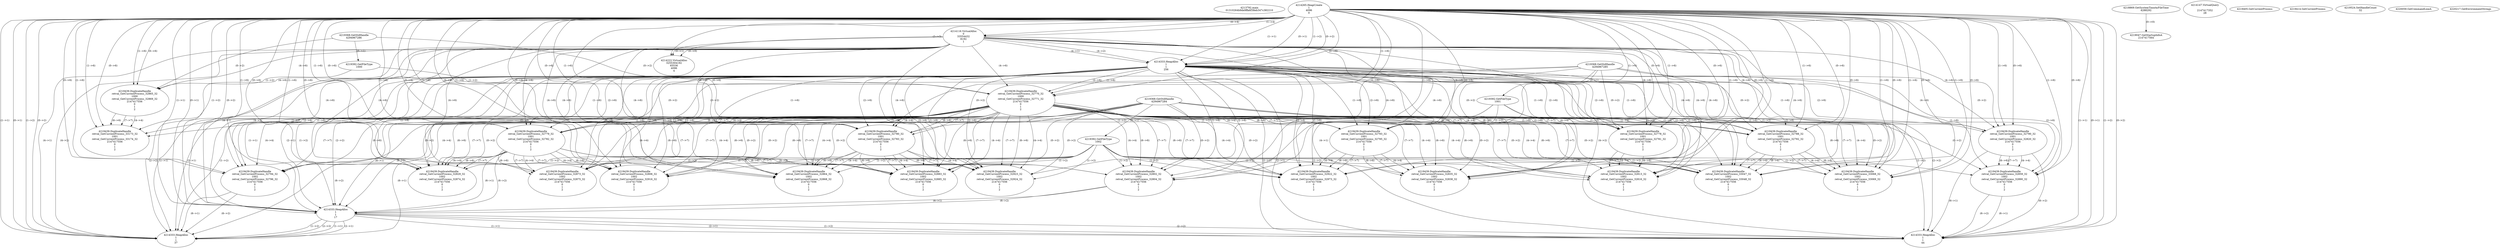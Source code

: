 // Global SCDG with merge call
digraph {
	0 [label="4213792.main
01310264b9de9ffa6f38eb347c382210"]
	1 [label="4214265.HeapCreate
1
4096
0"]
	2 [label="4218869.GetSystemTimeAsFileTime
4288292"]
	3 [label="4214116.VirtualAlloc
0
33554432
8192
1"]
	1 -> 3 [label="(1-->4)"]
	1 -> 3 [label="(0-->4)"]
	4 [label="4214147.VirtualQuery

2147417352
28"]
	5 [label="4214222.VirtualAlloc
3255304192
65536
4096
4"]
	3 -> 5 [label="(0-->1)"]
	1 -> 5 [label="(2-->3)"]
	3 -> 5 [label="(0-->0)"]
	6 [label="4219047.GetStartupInfoA
2147417564"]
	2 -> 6 [label="(0-->0)"]
	7 [label="4219368.GetStdHandle
4294967286"]
	8 [label="4219392.GetFileType
1000"]
	7 -> 8 [label="(0-->1)"]
	9 [label="4219405.GetCurrentProcess
"]
	10 [label="4219414.GetCurrentProcess
"]
	11 [label="4219439.DuplicateHandle
retval_GetCurrentProcess_32865_32
1000
retval_GetCurrentProcess_32869_32
2147417556
0
1
2"]
	7 -> 11 [label="(0-->2)"]
	8 -> 11 [label="(1-->2)"]
	1 -> 11 [label="(1-->6)"]
	1 -> 11 [label="(0-->6)"]
	3 -> 11 [label="(4-->6)"]
	12 [label="4219368.GetStdHandle
4294967285"]
	13 [label="4219392.GetFileType
1001"]
	12 -> 13 [label="(0-->1)"]
	14 [label="4219439.DuplicateHandle
retval_GetCurrentProcess_33173_32
1001
retval_GetCurrentProcess_33174_32
2147417556
0
1
2"]
	12 -> 14 [label="(0-->2)"]
	13 -> 14 [label="(1-->2)"]
	11 -> 14 [label="(4-->4)"]
	1 -> 14 [label="(1-->6)"]
	1 -> 14 [label="(0-->6)"]
	3 -> 14 [label="(4-->6)"]
	11 -> 14 [label="(6-->6)"]
	11 -> 14 [label="(7-->7)"]
	15 [label="4219368.GetStdHandle
4294967284"]
	16 [label="4219392.GetFileType
1002"]
	15 -> 16 [label="(0-->1)"]
	17 [label="4214333.HeapAlloc
1
1
256"]
	1 -> 17 [label="(1-->1)"]
	1 -> 17 [label="(0-->1)"]
	3 -> 17 [label="(4-->1)"]
	1 -> 17 [label="(1-->2)"]
	1 -> 17 [label="(0-->2)"]
	3 -> 17 [label="(4-->2)"]
	18 [label="4219439.DuplicateHandle
retval_GetCurrentProcess_32770_32
1000
retval_GetCurrentProcess_32771_32
2147417556
0
1
2"]
	7 -> 18 [label="(0-->2)"]
	8 -> 18 [label="(1-->2)"]
	1 -> 18 [label="(1-->6)"]
	1 -> 18 [label="(0-->6)"]
	3 -> 18 [label="(4-->6)"]
	17 -> 18 [label="(1-->6)"]
	17 -> 18 [label="(2-->6)"]
	19 [label="4219439.DuplicateHandle
retval_GetCurrentProcess_32779_32
1001
retval_GetCurrentProcess_32782_32
2147417556
0
1
2"]
	12 -> 19 [label="(0-->2)"]
	13 -> 19 [label="(1-->2)"]
	18 -> 19 [label="(4-->4)"]
	1 -> 19 [label="(1-->6)"]
	1 -> 19 [label="(0-->6)"]
	3 -> 19 [label="(4-->6)"]
	17 -> 19 [label="(1-->6)"]
	17 -> 19 [label="(2-->6)"]
	18 -> 19 [label="(6-->6)"]
	18 -> 19 [label="(7-->7)"]
	20 [label="4219439.DuplicateHandle
retval_GetCurrentProcess_32802_32
1002
retval_GetCurrentProcess_32804_32
2147417556
0
1
2"]
	15 -> 20 [label="(0-->2)"]
	16 -> 20 [label="(1-->2)"]
	18 -> 20 [label="(4-->4)"]
	19 -> 20 [label="(4-->4)"]
	1 -> 20 [label="(1-->6)"]
	1 -> 20 [label="(0-->6)"]
	3 -> 20 [label="(4-->6)"]
	17 -> 20 [label="(1-->6)"]
	17 -> 20 [label="(2-->6)"]
	18 -> 20 [label="(6-->6)"]
	19 -> 20 [label="(6-->6)"]
	18 -> 20 [label="(7-->7)"]
	19 -> 20 [label="(7-->7)"]
	21 [label="4219524.SetHandleCount
32"]
	22 [label="4220059.GetCommandLineA
"]
	23 [label="4214333.HeapAlloc
1
1
17"]
	1 -> 23 [label="(1-->1)"]
	1 -> 23 [label="(0-->1)"]
	3 -> 23 [label="(4-->1)"]
	17 -> 23 [label="(1-->1)"]
	17 -> 23 [label="(2-->1)"]
	18 -> 23 [label="(6-->1)"]
	19 -> 23 [label="(6-->1)"]
	20 -> 23 [label="(6-->1)"]
	1 -> 23 [label="(1-->2)"]
	1 -> 23 [label="(0-->2)"]
	3 -> 23 [label="(4-->2)"]
	17 -> 23 [label="(1-->2)"]
	17 -> 23 [label="(2-->2)"]
	18 -> 23 [label="(6-->2)"]
	19 -> 23 [label="(6-->2)"]
	20 -> 23 [label="(6-->2)"]
	24 [label="4220217.GetEnvironmentStrings
"]
	25 [label="4219439.DuplicateHandle
retval_GetCurrentProcess_32794_32
1002
retval_GetCurrentProcess_32796_32
2147417556
0
1
2"]
	15 -> 25 [label="(0-->2)"]
	16 -> 25 [label="(1-->2)"]
	18 -> 25 [label="(4-->4)"]
	1 -> 25 [label="(1-->6)"]
	1 -> 25 [label="(0-->6)"]
	3 -> 25 [label="(4-->6)"]
	17 -> 25 [label="(1-->6)"]
	17 -> 25 [label="(2-->6)"]
	18 -> 25 [label="(6-->6)"]
	18 -> 25 [label="(7-->7)"]
	26 [label="4214333.HeapAlloc
1
1
37"]
	1 -> 26 [label="(1-->1)"]
	1 -> 26 [label="(0-->1)"]
	3 -> 26 [label="(4-->1)"]
	17 -> 26 [label="(1-->1)"]
	17 -> 26 [label="(2-->1)"]
	18 -> 26 [label="(6-->1)"]
	23 -> 26 [label="(1-->1)"]
	23 -> 26 [label="(2-->1)"]
	25 -> 26 [label="(6-->1)"]
	1 -> 26 [label="(1-->2)"]
	1 -> 26 [label="(0-->2)"]
	3 -> 26 [label="(4-->2)"]
	17 -> 26 [label="(1-->2)"]
	17 -> 26 [label="(2-->2)"]
	18 -> 26 [label="(6-->2)"]
	23 -> 26 [label="(1-->2)"]
	23 -> 26 [label="(2-->2)"]
	25 -> 26 [label="(6-->2)"]
	27 [label="4219439.DuplicateHandle
retval_GetCurrentProcess_32780_32
1001
retval_GetCurrentProcess_32783_32
2147417556
0
1
2"]
	12 -> 27 [label="(0-->2)"]
	13 -> 27 [label="(1-->2)"]
	18 -> 27 [label="(4-->4)"]
	1 -> 27 [label="(1-->6)"]
	1 -> 27 [label="(0-->6)"]
	3 -> 27 [label="(4-->6)"]
	17 -> 27 [label="(1-->6)"]
	17 -> 27 [label="(2-->6)"]
	18 -> 27 [label="(6-->6)"]
	18 -> 27 [label="(7-->7)"]
	28 [label="4219439.DuplicateHandle
retval_GetCurrentProcess_32864_32
1002
retval_GetCurrentProcess_32868_32
2147417556
0
1
2"]
	15 -> 28 [label="(0-->2)"]
	16 -> 28 [label="(1-->2)"]
	18 -> 28 [label="(4-->4)"]
	27 -> 28 [label="(4-->4)"]
	1 -> 28 [label="(1-->6)"]
	1 -> 28 [label="(0-->6)"]
	3 -> 28 [label="(4-->6)"]
	17 -> 28 [label="(1-->6)"]
	17 -> 28 [label="(2-->6)"]
	18 -> 28 [label="(6-->6)"]
	27 -> 28 [label="(6-->6)"]
	18 -> 28 [label="(7-->7)"]
	27 -> 28 [label="(7-->7)"]
	29 [label="4219439.DuplicateHandle
retval_GetCurrentProcess_32806_32
1002
retval_GetCurrentProcess_32916_32
2147417556
0
1
2"]
	15 -> 29 [label="(0-->2)"]
	16 -> 29 [label="(1-->2)"]
	18 -> 29 [label="(4-->4)"]
	19 -> 29 [label="(4-->4)"]
	1 -> 29 [label="(1-->6)"]
	1 -> 29 [label="(0-->6)"]
	3 -> 29 [label="(4-->6)"]
	17 -> 29 [label="(1-->6)"]
	17 -> 29 [label="(2-->6)"]
	18 -> 29 [label="(6-->6)"]
	19 -> 29 [label="(6-->6)"]
	18 -> 29 [label="(7-->7)"]
	19 -> 29 [label="(7-->7)"]
	30 [label="4219439.DuplicateHandle
retval_GetCurrentProcess_32790_32
1001
retval_GetCurrentProcess_32820_32
2147417556
0
1
2"]
	12 -> 30 [label="(0-->2)"]
	13 -> 30 [label="(1-->2)"]
	1 -> 30 [label="(1-->6)"]
	1 -> 30 [label="(0-->6)"]
	3 -> 30 [label="(4-->6)"]
	17 -> 30 [label="(1-->6)"]
	17 -> 30 [label="(2-->6)"]
	31 [label="4219439.DuplicateHandle
retval_GetCurrentProcess_32859_32
1002
retval_GetCurrentProcess_32890_32
2147417556
0
1
2"]
	15 -> 31 [label="(0-->2)"]
	16 -> 31 [label="(1-->2)"]
	30 -> 31 [label="(4-->4)"]
	1 -> 31 [label="(1-->6)"]
	1 -> 31 [label="(0-->6)"]
	3 -> 31 [label="(4-->6)"]
	17 -> 31 [label="(1-->6)"]
	17 -> 31 [label="(2-->6)"]
	30 -> 31 [label="(6-->6)"]
	30 -> 31 [label="(7-->7)"]
	32 [label="4214333.HeapAlloc
1
1
44"]
	1 -> 32 [label="(1-->1)"]
	1 -> 32 [label="(0-->1)"]
	3 -> 32 [label="(4-->1)"]
	17 -> 32 [label="(1-->1)"]
	17 -> 32 [label="(2-->1)"]
	23 -> 32 [label="(1-->1)"]
	23 -> 32 [label="(2-->1)"]
	30 -> 32 [label="(6-->1)"]
	31 -> 32 [label="(6-->1)"]
	1 -> 32 [label="(1-->2)"]
	1 -> 32 [label="(0-->2)"]
	3 -> 32 [label="(4-->2)"]
	17 -> 32 [label="(1-->2)"]
	17 -> 32 [label="(2-->2)"]
	23 -> 32 [label="(1-->2)"]
	23 -> 32 [label="(2-->2)"]
	30 -> 32 [label="(6-->2)"]
	31 -> 32 [label="(6-->2)"]
	33 [label="4219439.DuplicateHandle
retval_GetCurrentProcess_32778_32
1001
retval_GetCurrentProcess_32781_32
2147417556
0
1
2"]
	12 -> 33 [label="(0-->2)"]
	13 -> 33 [label="(1-->2)"]
	18 -> 33 [label="(4-->4)"]
	1 -> 33 [label="(1-->6)"]
	1 -> 33 [label="(0-->6)"]
	3 -> 33 [label="(4-->6)"]
	17 -> 33 [label="(1-->6)"]
	17 -> 33 [label="(2-->6)"]
	18 -> 33 [label="(6-->6)"]
	18 -> 33 [label="(7-->7)"]
	34 [label="4219439.DuplicateHandle
retval_GetCurrentProcess_32813_32
1002
retval_GetCurrentProcess_32816_32
2147417556
0
1
2"]
	15 -> 34 [label="(0-->2)"]
	16 -> 34 [label="(1-->2)"]
	18 -> 34 [label="(4-->4)"]
	33 -> 34 [label="(4-->4)"]
	1 -> 34 [label="(1-->6)"]
	1 -> 34 [label="(0-->6)"]
	3 -> 34 [label="(4-->6)"]
	17 -> 34 [label="(1-->6)"]
	17 -> 34 [label="(2-->6)"]
	18 -> 34 [label="(6-->6)"]
	33 -> 34 [label="(6-->6)"]
	18 -> 34 [label="(7-->7)"]
	33 -> 34 [label="(7-->7)"]
	35 [label="4219439.DuplicateHandle
retval_GetCurrentProcess_32829_32
1002
retval_GetCurrentProcess_32874_32
2147417556
0
1
2"]
	15 -> 35 [label="(0-->2)"]
	16 -> 35 [label="(1-->2)"]
	18 -> 35 [label="(4-->4)"]
	19 -> 35 [label="(4-->4)"]
	1 -> 35 [label="(1-->6)"]
	1 -> 35 [label="(0-->6)"]
	3 -> 35 [label="(4-->6)"]
	17 -> 35 [label="(1-->6)"]
	17 -> 35 [label="(2-->6)"]
	18 -> 35 [label="(6-->6)"]
	19 -> 35 [label="(6-->6)"]
	18 -> 35 [label="(7-->7)"]
	19 -> 35 [label="(7-->7)"]
	36 [label="4219439.DuplicateHandle
retval_GetCurrentProcess_32873_32
1002
retval_GetCurrentProcess_32875_32
2147417556
0
1
2"]
	15 -> 36 [label="(0-->2)"]
	16 -> 36 [label="(1-->2)"]
	18 -> 36 [label="(4-->4)"]
	19 -> 36 [label="(4-->4)"]
	1 -> 36 [label="(1-->6)"]
	1 -> 36 [label="(0-->6)"]
	3 -> 36 [label="(4-->6)"]
	17 -> 36 [label="(1-->6)"]
	17 -> 36 [label="(2-->6)"]
	18 -> 36 [label="(6-->6)"]
	19 -> 36 [label="(6-->6)"]
	18 -> 36 [label="(7-->7)"]
	19 -> 36 [label="(7-->7)"]
	37 [label="4219439.DuplicateHandle
retval_GetCurrentProcess_32883_32
1002
retval_GetCurrentProcess_32885_32
2147417556
0
1
2"]
	15 -> 37 [label="(0-->2)"]
	16 -> 37 [label="(1-->2)"]
	18 -> 37 [label="(4-->4)"]
	27 -> 37 [label="(4-->4)"]
	1 -> 37 [label="(1-->6)"]
	1 -> 37 [label="(0-->6)"]
	3 -> 37 [label="(4-->6)"]
	17 -> 37 [label="(1-->6)"]
	17 -> 37 [label="(2-->6)"]
	18 -> 37 [label="(6-->6)"]
	27 -> 37 [label="(6-->6)"]
	18 -> 37 [label="(7-->7)"]
	27 -> 37 [label="(7-->7)"]
	38 [label="4219439.DuplicateHandle
retval_GetCurrentProcess_32793_32
1001
retval_GetCurrentProcess_32795_32
2147417556
0
1
2"]
	12 -> 38 [label="(0-->2)"]
	13 -> 38 [label="(1-->2)"]
	18 -> 38 [label="(4-->4)"]
	1 -> 38 [label="(1-->6)"]
	1 -> 38 [label="(0-->6)"]
	3 -> 38 [label="(4-->6)"]
	17 -> 38 [label="(1-->6)"]
	17 -> 38 [label="(2-->6)"]
	18 -> 38 [label="(6-->6)"]
	18 -> 38 [label="(7-->7)"]
	39 [label="4219439.DuplicateHandle
retval_GetCurrentProcess_32922_32
1002
retval_GetCurrentProcess_32973_32
2147417556
0
1
2"]
	15 -> 39 [label="(0-->2)"]
	16 -> 39 [label="(1-->2)"]
	18 -> 39 [label="(4-->4)"]
	38 -> 39 [label="(4-->4)"]
	1 -> 39 [label="(1-->6)"]
	1 -> 39 [label="(0-->6)"]
	3 -> 39 [label="(4-->6)"]
	17 -> 39 [label="(1-->6)"]
	17 -> 39 [label="(2-->6)"]
	18 -> 39 [label="(6-->6)"]
	38 -> 39 [label="(6-->6)"]
	18 -> 39 [label="(7-->7)"]
	38 -> 39 [label="(7-->7)"]
	40 [label="4219439.DuplicateHandle
retval_GetCurrentProcess_32923_32
1002
retval_GetCurrentProcess_32924_32
2147417556
0
1
2"]
	15 -> 40 [label="(0-->2)"]
	16 -> 40 [label="(1-->2)"]
	18 -> 40 [label="(4-->4)"]
	27 -> 40 [label="(4-->4)"]
	1 -> 40 [label="(1-->6)"]
	1 -> 40 [label="(0-->6)"]
	3 -> 40 [label="(4-->6)"]
	17 -> 40 [label="(1-->6)"]
	17 -> 40 [label="(2-->6)"]
	18 -> 40 [label="(6-->6)"]
	27 -> 40 [label="(6-->6)"]
	18 -> 40 [label="(7-->7)"]
	27 -> 40 [label="(7-->7)"]
	41 [label="4219439.DuplicateHandle
retval_GetCurrentProcess_32788_32
1001
retval_GetCurrentProcess_32792_32
2147417556
0
1
2"]
	12 -> 41 [label="(0-->2)"]
	13 -> 41 [label="(1-->2)"]
	18 -> 41 [label="(4-->4)"]
	1 -> 41 [label="(1-->6)"]
	1 -> 41 [label="(0-->6)"]
	3 -> 41 [label="(4-->6)"]
	17 -> 41 [label="(1-->6)"]
	17 -> 41 [label="(2-->6)"]
	18 -> 41 [label="(6-->6)"]
	18 -> 41 [label="(7-->7)"]
	42 [label="4219439.DuplicateHandle
retval_GetCurrentProcess_33047_32
1002
retval_GetCurrentProcess_33048_32
2147417556
0
1
2"]
	15 -> 42 [label="(0-->2)"]
	16 -> 42 [label="(1-->2)"]
	18 -> 42 [label="(4-->4)"]
	41 -> 42 [label="(4-->4)"]
	1 -> 42 [label="(1-->6)"]
	1 -> 42 [label="(0-->6)"]
	3 -> 42 [label="(4-->6)"]
	17 -> 42 [label="(1-->6)"]
	17 -> 42 [label="(2-->6)"]
	18 -> 42 [label="(6-->6)"]
	41 -> 42 [label="(6-->6)"]
	18 -> 42 [label="(7-->7)"]
	41 -> 42 [label="(7-->7)"]
	43 [label="4219439.DuplicateHandle
retval_GetCurrentProcess_33068_32
1002
retval_GetCurrentProcess_33069_32
2147417556
0
1
2"]
	15 -> 43 [label="(0-->2)"]
	16 -> 43 [label="(1-->2)"]
	18 -> 43 [label="(4-->4)"]
	41 -> 43 [label="(4-->4)"]
	1 -> 43 [label="(1-->6)"]
	1 -> 43 [label="(0-->6)"]
	3 -> 43 [label="(4-->6)"]
	17 -> 43 [label="(1-->6)"]
	17 -> 43 [label="(2-->6)"]
	18 -> 43 [label="(6-->6)"]
	41 -> 43 [label="(6-->6)"]
	18 -> 43 [label="(7-->7)"]
	41 -> 43 [label="(7-->7)"]
	44 [label="4219439.DuplicateHandle
retval_GetCurrentProcess_32835_32
1002
retval_GetCurrentProcess_32838_32
2147417556
0
1
2"]
	15 -> 44 [label="(0-->2)"]
	16 -> 44 [label="(1-->2)"]
	18 -> 44 [label="(4-->4)"]
	38 -> 44 [label="(4-->4)"]
	1 -> 44 [label="(1-->6)"]
	1 -> 44 [label="(0-->6)"]
	3 -> 44 [label="(4-->6)"]
	17 -> 44 [label="(1-->6)"]
	17 -> 44 [label="(2-->6)"]
	18 -> 44 [label="(6-->6)"]
	38 -> 44 [label="(6-->6)"]
	18 -> 44 [label="(7-->7)"]
	38 -> 44 [label="(7-->7)"]
}
